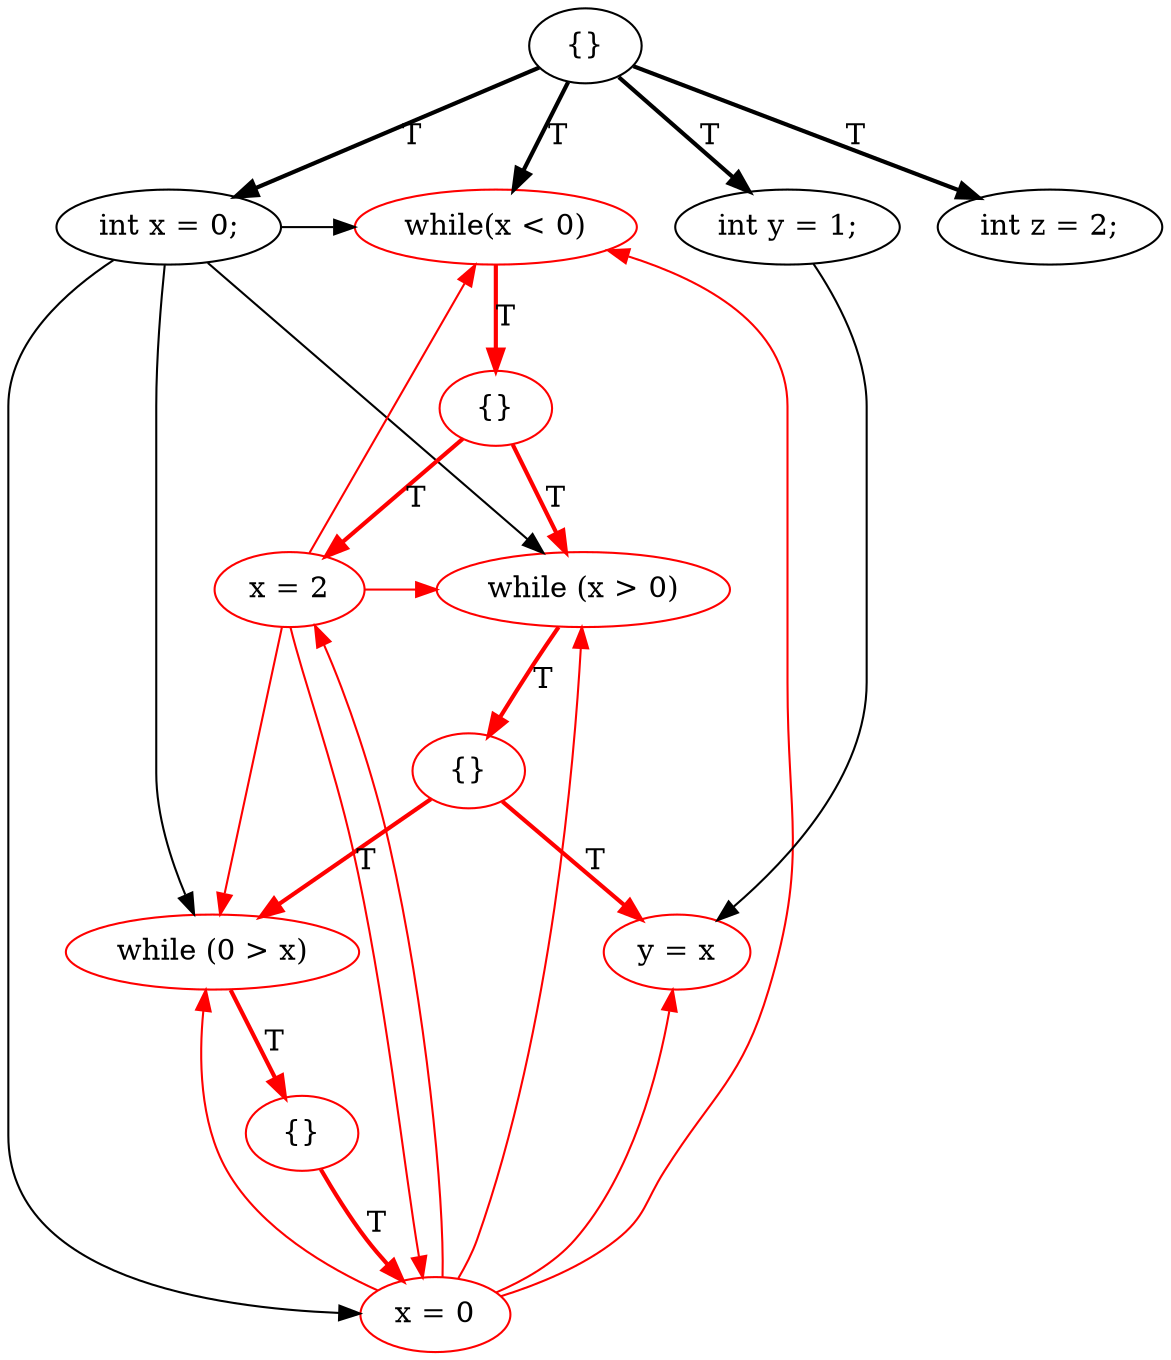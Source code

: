 digraph {
rankdir=TD;
2[label="{}"]; 
2 -> 7[label="T",style=bold];
7[label="int x = 0;"];
7 -> 3;
7 -> 0;
7 -> 5;
7 -> 12;
2 -> 8[label="T",style=bold];
8[label="int y = 1;"];
8 -> 11;
2 -> 9[label="T",style=bold];
9[label="int z = 2;"];
2 -> 0[label="T",style=bold];
0[label="while(x < 0)",color=red]; 
0 -> 1[label="T",style=bold,color=red];
1[label="{}",color=red]; 
1 -> 3[label="T",style=bold,color=red];
3[label="while (x > 0)",color=red]; 
3 -> 4[label="T",style=bold,color=red];
4[label="{}",color=red]; 
4 -> 5[label="T",style=bold,color=red];
5[label="while (0 > x)",color=red]; 
5 -> 6[label="T",style=bold,color=red];
6[label="{}",color=red]; 
6 -> 12[label="T",style=bold,color=red];
12[label="x = 0",color=red];
12 -> 3[color=red];
12 -> 0[color=red];
12 -> 5[color=red];
12 -> 10[color=red];
12 -> 11[color=red];
4 -> 11[label="T",style=bold,color=red];
11[label="y = x",color=red];
1 -> 10[label="T",style=bold,color=red];
10[label="x = 2",color=red];
10 -> 3[color=red];
10 -> 0[color=red];
10 -> 5[color=red];
10 -> 12[color=red];
{ rank=same 7 8 9 0 }{ rank=same 1 }{ rank=same 3 10 }{ rank=same 4 }{ rank=same 5 11 }{ rank=same 6 }{ rank=same 12 }
}
